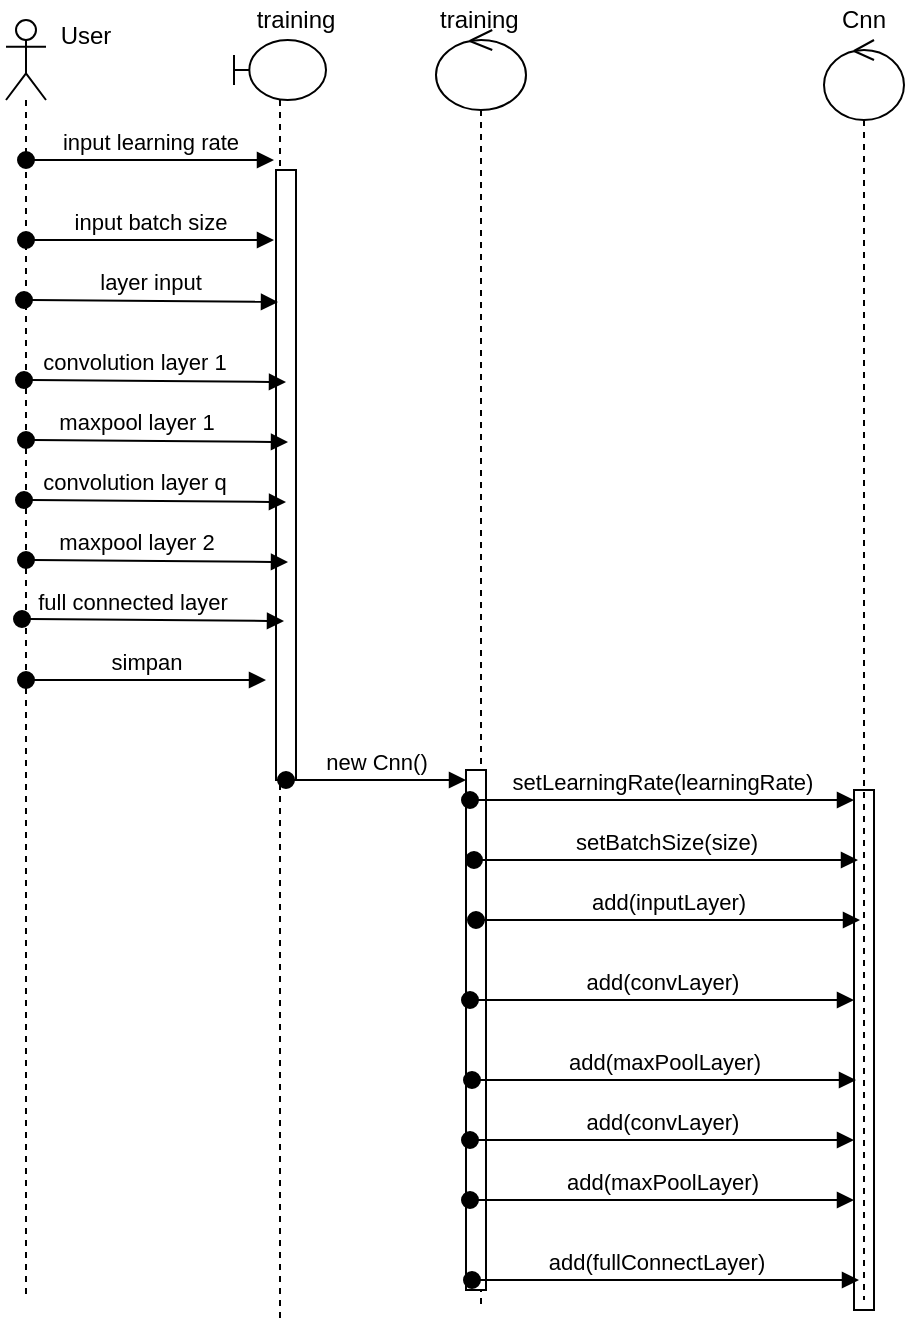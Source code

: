<mxfile version="10.9.5" type="device"><diagram id="uYOrqH5ES2Wdfq3wAZDr" name="model"><mxGraphModel dx="805" dy="571" grid="1" gridSize="10" guides="1" tooltips="1" connect="1" arrows="1" fold="1" page="1" pageScale="1" pageWidth="850" pageHeight="1100" math="0" shadow="0"><root><mxCell id="0"/><mxCell id="1" parent="0"/><mxCell id="k7gkqWD-ckOGLhvkmHAq-1" value="" style="shape=umlLifeline;participant=umlActor;perimeter=lifelinePerimeter;whiteSpace=wrap;html=1;container=1;collapsible=0;recursiveResize=0;verticalAlign=top;spacingTop=36;labelBackgroundColor=#ffffff;outlineConnect=0;" parent="1" vertex="1"><mxGeometry x="170" y="780" width="20" height="640" as="geometry"/></mxCell><mxCell id="k7gkqWD-ckOGLhvkmHAq-2" value="input batch size" style="html=1;verticalAlign=bottom;startArrow=oval;startFill=1;endArrow=block;startSize=8;" parent="k7gkqWD-ckOGLhvkmHAq-1" edge="1"><mxGeometry width="60" relative="1" as="geometry"><mxPoint x="10" y="110" as="sourcePoint"/><mxPoint x="134" y="110" as="targetPoint"/></mxGeometry></mxCell><mxCell id="k7gkqWD-ckOGLhvkmHAq-4" value="" style="shape=umlLifeline;participant=umlBoundary;perimeter=lifelinePerimeter;whiteSpace=wrap;html=1;container=1;collapsible=0;recursiveResize=0;verticalAlign=top;spacingTop=36;labelBackgroundColor=#ffffff;outlineConnect=0;size=30;" parent="1" vertex="1"><mxGeometry x="284" y="790" width="46" height="640" as="geometry"/></mxCell><mxCell id="k7gkqWD-ckOGLhvkmHAq-5" value="" style="html=1;points=[];perimeter=orthogonalPerimeter;" parent="k7gkqWD-ckOGLhvkmHAq-4" vertex="1"><mxGeometry x="21" y="65" width="10" height="305" as="geometry"/></mxCell><mxCell id="k7gkqWD-ckOGLhvkmHAq-6" value="" style="shape=umlLifeline;participant=umlControl;perimeter=lifelinePerimeter;whiteSpace=wrap;html=1;container=1;collapsible=0;recursiveResize=0;verticalAlign=top;spacingTop=36;labelBackgroundColor=#ffffff;outlineConnect=0;" parent="1" vertex="1"><mxGeometry x="385" y="785" width="45" height="640" as="geometry"/></mxCell><mxCell id="k7gkqWD-ckOGLhvkmHAq-7" value="" style="html=1;points=[];perimeter=orthogonalPerimeter;" parent="k7gkqWD-ckOGLhvkmHAq-6" vertex="1"><mxGeometry x="209" y="380" width="10" height="260" as="geometry"/></mxCell><mxCell id="1DfodlF9hBq4780OB-jL-9" value="" style="html=1;points=[];perimeter=orthogonalPerimeter;" parent="k7gkqWD-ckOGLhvkmHAq-6" vertex="1"><mxGeometry x="15" y="370" width="10" height="260" as="geometry"/></mxCell><mxCell id="k7gkqWD-ckOGLhvkmHAq-8" value="input learning rate" style="html=1;verticalAlign=bottom;startArrow=oval;endArrow=block;startSize=8;" parent="1" source="k7gkqWD-ckOGLhvkmHAq-1" edge="1"><mxGeometry relative="1" as="geometry"><mxPoint x="244" y="850" as="sourcePoint"/><mxPoint x="304" y="850" as="targetPoint"/></mxGeometry></mxCell><mxCell id="k7gkqWD-ckOGLhvkmHAq-9" value="layer input" style="html=1;verticalAlign=bottom;startArrow=oval;startFill=1;endArrow=block;startSize=8;entryX=0.2;entryY=0.645;entryDx=0;entryDy=0;entryPerimeter=0;" parent="1" edge="1"><mxGeometry width="60" relative="1" as="geometry"><mxPoint x="179" y="920" as="sourcePoint"/><mxPoint x="306" y="921" as="targetPoint"/></mxGeometry></mxCell><mxCell id="k7gkqWD-ckOGLhvkmHAq-10" value="convolution layer 1" style="html=1;verticalAlign=bottom;startArrow=oval;startFill=1;endArrow=block;startSize=8;entryX=0.6;entryY=1.009;entryDx=0;entryDy=0;entryPerimeter=0;" parent="1" edge="1"><mxGeometry x="-0.15" width="60" relative="1" as="geometry"><mxPoint x="179" y="960" as="sourcePoint"/><mxPoint x="310" y="961" as="targetPoint"/><mxPoint as="offset"/></mxGeometry></mxCell><mxCell id="k7gkqWD-ckOGLhvkmHAq-11" value="full connected layer" style="html=1;verticalAlign=bottom;startArrow=oval;startFill=1;endArrow=block;startSize=8;entryX=0.6;entryY=1.009;entryDx=0;entryDy=0;entryPerimeter=0;" parent="1" edge="1"><mxGeometry x="-0.15" width="60" relative="1" as="geometry"><mxPoint x="178" y="1079.5" as="sourcePoint"/><mxPoint x="309" y="1080.5" as="targetPoint"/><mxPoint as="offset"/></mxGeometry></mxCell><mxCell id="k7gkqWD-ckOGLhvkmHAq-12" value="setLearningRate(learningRate)" style="html=1;verticalAlign=bottom;startArrow=oval;endArrow=block;startSize=8;exitX=0.2;exitY=1;exitDx=0;exitDy=0;exitPerimeter=0;" parent="1" target="k7gkqWD-ckOGLhvkmHAq-7" edge="1"><mxGeometry relative="1" as="geometry"><mxPoint x="402" y="1170" as="sourcePoint"/></mxGeometry></mxCell><mxCell id="k7gkqWD-ckOGLhvkmHAq-13" value="setBatchSize(size)" style="html=1;verticalAlign=bottom;startArrow=oval;endArrow=block;startSize=8;exitX=0.2;exitY=1;exitDx=0;exitDy=0;exitPerimeter=0;" parent="1" edge="1"><mxGeometry relative="1" as="geometry"><mxPoint x="404" y="1200" as="sourcePoint"/><mxPoint x="596" y="1200" as="targetPoint"/></mxGeometry></mxCell><mxCell id="k7gkqWD-ckOGLhvkmHAq-14" value="add(inputLayer)" style="html=1;verticalAlign=bottom;startArrow=oval;endArrow=block;startSize=8;exitX=0.2;exitY=1;exitDx=0;exitDy=0;exitPerimeter=0;" parent="1" edge="1"><mxGeometry relative="1" as="geometry"><mxPoint x="405" y="1230" as="sourcePoint"/><mxPoint x="597" y="1230" as="targetPoint"/></mxGeometry></mxCell><mxCell id="k7gkqWD-ckOGLhvkmHAq-15" value="add(convLayer)" style="html=1;verticalAlign=bottom;startArrow=oval;endArrow=block;startSize=8;exitX=0.2;exitY=1;exitDx=0;exitDy=0;exitPerimeter=0;" parent="1" edge="1"><mxGeometry relative="1" as="geometry"><mxPoint x="402" y="1270" as="sourcePoint"/><mxPoint x="594" y="1270" as="targetPoint"/></mxGeometry></mxCell><mxCell id="k7gkqWD-ckOGLhvkmHAq-16" value="add(fullConnectLayer)" style="html=1;verticalAlign=bottom;startArrow=oval;endArrow=block;startSize=8;" parent="1" edge="1"><mxGeometry x="-0.052" relative="1" as="geometry"><mxPoint x="403" y="1410" as="sourcePoint"/><mxPoint x="596.5" y="1410" as="targetPoint"/><mxPoint as="offset"/></mxGeometry></mxCell><mxCell id="ktFCoou83xUEGd46m4G3-1" value="User" style="text;html=1;strokeColor=none;fillColor=none;align=center;verticalAlign=middle;whiteSpace=wrap;rounded=0;" parent="1" vertex="1"><mxGeometry x="190" y="778" width="40" height="20" as="geometry"/></mxCell><mxCell id="ktFCoou83xUEGd46m4G3-2" value="training" style="text;html=1;strokeColor=none;fillColor=none;align=center;verticalAlign=middle;whiteSpace=wrap;rounded=0;" parent="1" vertex="1"><mxGeometry x="295" y="770" width="40" height="20" as="geometry"/></mxCell><mxCell id="ktFCoou83xUEGd46m4G3-4" value="Cnn" style="text;html=1;strokeColor=none;fillColor=none;align=center;verticalAlign=middle;whiteSpace=wrap;rounded=0;" parent="1" vertex="1"><mxGeometry x="579" y="770" width="40" height="20" as="geometry"/></mxCell><mxCell id="k7gkqWD-ckOGLhvkmHAq-3" value="simpan" style="html=1;verticalAlign=bottom;startArrow=oval;startFill=1;endArrow=block;startSize=8;" parent="1" edge="1"><mxGeometry width="60" relative="1" as="geometry"><mxPoint x="180" y="1110" as="sourcePoint"/><mxPoint x="300" y="1110" as="targetPoint"/></mxGeometry></mxCell><mxCell id="1DfodlF9hBq4780OB-jL-1" value="convolution layer q" style="html=1;verticalAlign=bottom;startArrow=oval;startFill=1;endArrow=block;startSize=8;entryX=0.6;entryY=1.009;entryDx=0;entryDy=0;entryPerimeter=0;" parent="1" edge="1"><mxGeometry x="-0.15" width="60" relative="1" as="geometry"><mxPoint x="179" y="1020" as="sourcePoint"/><mxPoint x="310" y="1021" as="targetPoint"/><mxPoint as="offset"/></mxGeometry></mxCell><mxCell id="1DfodlF9hBq4780OB-jL-2" value="maxpool layer 1" style="html=1;verticalAlign=bottom;startArrow=oval;startFill=1;endArrow=block;startSize=8;entryX=0.6;entryY=1.009;entryDx=0;entryDy=0;entryPerimeter=0;" parent="1" edge="1"><mxGeometry x="-0.15" width="60" relative="1" as="geometry"><mxPoint x="180" y="990" as="sourcePoint"/><mxPoint x="311" y="991" as="targetPoint"/><mxPoint as="offset"/></mxGeometry></mxCell><mxCell id="1DfodlF9hBq4780OB-jL-3" value="maxpool layer 2" style="html=1;verticalAlign=bottom;startArrow=oval;startFill=1;endArrow=block;startSize=8;entryX=0.6;entryY=1.009;entryDx=0;entryDy=0;entryPerimeter=0;" parent="1" edge="1"><mxGeometry x="-0.15" width="60" relative="1" as="geometry"><mxPoint x="180" y="1050" as="sourcePoint"/><mxPoint x="311" y="1051" as="targetPoint"/><mxPoint as="offset"/></mxGeometry></mxCell><mxCell id="1DfodlF9hBq4780OB-jL-4" value="add(convLayer)" style="html=1;verticalAlign=bottom;startArrow=oval;endArrow=block;startSize=8;exitX=0.2;exitY=1;exitDx=0;exitDy=0;exitPerimeter=0;" parent="1" edge="1"><mxGeometry relative="1" as="geometry"><mxPoint x="402" y="1340" as="sourcePoint"/><mxPoint x="594" y="1340" as="targetPoint"/></mxGeometry></mxCell><mxCell id="1DfodlF9hBq4780OB-jL-5" value="add(maxPoolLayer)" style="html=1;verticalAlign=bottom;startArrow=oval;endArrow=block;startSize=8;exitX=0.2;exitY=1;exitDx=0;exitDy=0;exitPerimeter=0;" parent="1" edge="1"><mxGeometry relative="1" as="geometry"><mxPoint x="402" y="1370" as="sourcePoint"/><mxPoint x="594" y="1370" as="targetPoint"/></mxGeometry></mxCell><mxCell id="1DfodlF9hBq4780OB-jL-6" value="add(maxPoolLayer)" style="html=1;verticalAlign=bottom;startArrow=oval;endArrow=block;startSize=8;exitX=0.2;exitY=1;exitDx=0;exitDy=0;exitPerimeter=0;" parent="1" edge="1"><mxGeometry relative="1" as="geometry"><mxPoint x="403" y="1310" as="sourcePoint"/><mxPoint x="595" y="1310" as="targetPoint"/></mxGeometry></mxCell><mxCell id="1DfodlF9hBq4780OB-jL-7" value="" style="shape=umlLifeline;participant=umlControl;perimeter=lifelinePerimeter;whiteSpace=wrap;html=1;container=1;collapsible=0;recursiveResize=0;verticalAlign=top;spacingTop=36;labelBackgroundColor=#ffffff;outlineConnect=0;" parent="1" vertex="1"><mxGeometry x="579" y="790" width="40" height="630" as="geometry"/></mxCell><mxCell id="1DfodlF9hBq4780OB-jL-8" value="training" style="text;html=1;resizable=0;points=[];autosize=1;align=left;verticalAlign=top;spacingTop=-4;" parent="1" vertex="1"><mxGeometry x="385" y="770" width="50" height="20" as="geometry"/></mxCell><mxCell id="1DfodlF9hBq4780OB-jL-10" value="new Cnn()" style="html=1;verticalAlign=bottom;startArrow=oval;endArrow=block;startSize=8;exitX=0.5;exitY=1;exitDx=0;exitDy=0;exitPerimeter=0;" parent="1" source="k7gkqWD-ckOGLhvkmHAq-5" target="1DfodlF9hBq4780OB-jL-9" edge="1"><mxGeometry relative="1" as="geometry"><mxPoint x="340" y="1150" as="sourcePoint"/></mxGeometry></mxCell></root></mxGraphModel></diagram><diagram id="BxwKvL9htiIiRWNuhCDu" name="training"><mxGraphModel dx="805" dy="571" grid="1" gridSize="10" guides="1" tooltips="1" connect="1" arrows="1" fold="1" page="1" pageScale="1" pageWidth="850" pageHeight="1100" math="0" shadow="0"><root><mxCell id="MF-lgC7mmRXtNRltQ0rR-0"/><mxCell id="MF-lgC7mmRXtNRltQ0rR-1" parent="MF-lgC7mmRXtNRltQ0rR-0"/><mxCell id="MF-lgC7mmRXtNRltQ0rR-2" value="" style="shape=umlLifeline;participant=umlActor;perimeter=lifelinePerimeter;whiteSpace=wrap;html=1;container=1;collapsible=0;recursiveResize=0;verticalAlign=top;spacingTop=36;labelBackgroundColor=#ffffff;outlineConnect=0;" parent="MF-lgC7mmRXtNRltQ0rR-1" vertex="1"><mxGeometry x="170" y="730" width="20" height="710" as="geometry"/></mxCell><mxCell id="MF-lgC7mmRXtNRltQ0rR-7" value="klik tombol training" style="html=1;verticalAlign=bottom;startArrow=oval;endArrow=block;startSize=8;" parent="MF-lgC7mmRXtNRltQ0rR-1" source="MF-lgC7mmRXtNRltQ0rR-2" edge="1"><mxGeometry relative="1" as="geometry"><mxPoint x="190" y="860" as="sourcePoint"/><Array as="points"><mxPoint x="220" y="790"/></Array><mxPoint x="300" y="790" as="targetPoint"/></mxGeometry></mxCell><mxCell id="I9zOpLZmboqWt8ZXi1zi-0" value="" style="shape=umlLifeline;participant=umlBoundary;perimeter=lifelinePerimeter;whiteSpace=wrap;html=1;container=1;collapsible=0;recursiveResize=0;verticalAlign=top;spacingTop=36;labelBackgroundColor=#ffffff;outlineConnect=0;" parent="MF-lgC7mmRXtNRltQ0rR-1" vertex="1"><mxGeometry x="280" y="720" width="50" height="720" as="geometry"/></mxCell><mxCell id="HJnwczDtxkcOsRev9uAm-28" value="" style="html=1;points=[];perimeter=orthogonalPerimeter;" parent="I9zOpLZmboqWt8ZXi1zi-0" vertex="1"><mxGeometry x="20" y="70" width="10" height="560" as="geometry"/></mxCell><mxCell id="HJnwczDtxkcOsRev9uAm-43" value="train()" style="html=1;verticalAlign=bottom;startArrow=oval;startFill=1;endArrow=block;startSize=8;" parent="I9zOpLZmboqWt8ZXi1zi-0" target="I9zOpLZmboqWt8ZXi1zi-1" edge="1"><mxGeometry width="60" relative="1" as="geometry"><mxPoint x="30" y="70" as="sourcePoint"/><mxPoint x="90" y="70" as="targetPoint"/></mxGeometry></mxCell><mxCell id="I9zOpLZmboqWt8ZXi1zi-1" value="" style="shape=umlLifeline;participant=umlControl;perimeter=lifelinePerimeter;whiteSpace=wrap;html=1;container=1;collapsible=0;recursiveResize=0;verticalAlign=top;spacingTop=36;labelBackgroundColor=#ffffff;outlineConnect=0;" parent="MF-lgC7mmRXtNRltQ0rR-1" vertex="1"><mxGeometry x="600" y="720" width="40" height="720" as="geometry"/></mxCell><mxCell id="HJnwczDtxkcOsRev9uAm-44" value="" style="html=1;points=[];perimeter=orthogonalPerimeter;" parent="I9zOpLZmboqWt8ZXi1zi-1" vertex="1"><mxGeometry x="18" y="70" width="10" height="160" as="geometry"/></mxCell><mxCell id="I9zOpLZmboqWt8ZXi1zi-37" value="&lt;div style=&quot;text-align: left&quot;&gt;&lt;span style=&quot;font-size: 11px ; background-color: rgb(255 , 255 , 255)&quot;&gt;alt&lt;/span&gt;&lt;/div&gt;" style="shape=umlFrame;whiteSpace=wrap;html=1;" parent="MF-lgC7mmRXtNRltQ0rR-1" vertex="1"><mxGeometry x="225.5" y="800" width="550" height="625" as="geometry"/></mxCell><mxCell id="8poLnbiNeVv4_0af2V0q-0" value="proses CNN" style="text;html=1;resizable=0;points=[];autosize=1;align=left;verticalAlign=top;spacingTop=-4;" parent="MF-lgC7mmRXtNRltQ0rR-1" vertex="1"><mxGeometry x="710" y="700" width="80" height="20" as="geometry"/></mxCell><mxCell id="8poLnbiNeVv4_0af2V0q-1" value="tampilan training" style="text;html=1;resizable=0;points=[];autosize=1;align=left;verticalAlign=top;spacingTop=-4;" parent="MF-lgC7mmRXtNRltQ0rR-1" vertex="1"><mxGeometry x="280" y="700" width="100" height="20" as="geometry"/></mxCell><mxCell id="8poLnbiNeVv4_0af2V0q-2" value="proses training" style="text;html=1;resizable=0;points=[];autosize=1;align=left;verticalAlign=top;spacingTop=-4;" parent="MF-lgC7mmRXtNRltQ0rR-1" vertex="1"><mxGeometry x="575" y="700" width="90" height="20" as="geometry"/></mxCell><mxCell id="FVP0dVMYV6cEx-zYXI6w-0" value="&lt;span style=&quot;font-size: 11px ; background-color: rgb(255 , 255 , 255)&quot;&gt;[for i&amp;lt;batch size i++]&lt;/span&gt;" style="text;html=1;resizable=0;points=[];autosize=1;align=left;verticalAlign=top;spacingTop=-4;" parent="MF-lgC7mmRXtNRltQ0rR-1" vertex="1"><mxGeometry x="482.5" y="850" width="110" height="20" as="geometry"/></mxCell><mxCell id="HJnwczDtxkcOsRev9uAm-0" value="" style="shape=umlLifeline;participant=umlControl;perimeter=lifelinePerimeter;whiteSpace=wrap;html=1;container=1;collapsible=0;recursiveResize=0;verticalAlign=top;spacingTop=36;labelBackgroundColor=#ffffff;outlineConnect=0;" parent="MF-lgC7mmRXtNRltQ0rR-1" vertex="1"><mxGeometry x="715" y="720" width="40" height="720" as="geometry"/></mxCell><mxCell id="HJnwczDtxkcOsRev9uAm-2" value="" style="html=1;points=[];perimeter=orthogonalPerimeter;" parent="HJnwczDtxkcOsRev9uAm-0" vertex="1"><mxGeometry x="15" y="330" width="10" height="30" as="geometry"/></mxCell><mxCell id="SD3TAMLnNVF61xTz9SnQ-8" value="" style="html=1;points=[];perimeter=orthogonalPerimeter;" vertex="1" parent="HJnwczDtxkcOsRev9uAm-0"><mxGeometry x="15" y="360" width="10" height="50" as="geometry"/></mxCell><mxCell id="HJnwczDtxkcOsRev9uAm-3" value="train(train_image,train_label)" style="html=1;verticalAlign=bottom;startArrow=oval;endArrow=block;startSize=8;" parent="MF-lgC7mmRXtNRltQ0rR-1" source="HJnwczDtxkcOsRev9uAm-7" target="HJnwczDtxkcOsRev9uAm-0" edge="1"><mxGeometry relative="1" as="geometry"><mxPoint x="570" y="1120" as="sourcePoint"/><mxPoint x="590" y="1080" as="targetPoint"/><Array as="points"><mxPoint x="590" y="1050"/></Array></mxGeometry></mxCell><mxCell id="HJnwczDtxkcOsRev9uAm-6" value="trainData" style="text;html=1;resizable=0;points=[];autosize=1;align=left;verticalAlign=top;spacingTop=-4;" parent="MF-lgC7mmRXtNRltQ0rR-1" vertex="1"><mxGeometry x="430" y="695" width="60" height="20" as="geometry"/></mxCell><mxCell id="HJnwczDtxkcOsRev9uAm-7" value="" style="shape=umlLifeline;participant=umlEntity;perimeter=lifelinePerimeter;whiteSpace=wrap;html=1;container=1;collapsible=0;recursiveResize=0;verticalAlign=top;spacingTop=36;labelBackgroundColor=#ffffff;outlineConnect=0;" parent="MF-lgC7mmRXtNRltQ0rR-1" vertex="1"><mxGeometry x="435" y="715" width="40" height="720" as="geometry"/></mxCell><mxCell id="HJnwczDtxkcOsRev9uAm-22" value="" style="html=1;points=[];perimeter=orthogonalPerimeter;" parent="HJnwczDtxkcOsRev9uAm-7" vertex="1"><mxGeometry x="15" y="180" width="10" height="160" as="geometry"/></mxCell><mxCell id="HJnwczDtxkcOsRev9uAm-13" value="loop" style="shape=umlFrame;whiteSpace=wrap;html=1;" parent="MF-lgC7mmRXtNRltQ0rR-1" vertex="1"><mxGeometry x="328" y="850" width="345" height="160" as="geometry"/></mxCell><mxCell id="HJnwczDtxkcOsRev9uAm-16" value="alt" style="shape=umlFrame;whiteSpace=wrap;html=1;" parent="MF-lgC7mmRXtNRltQ0rR-1" vertex="1"><mxGeometry x="489.5" y="1142.5" width="275" height="150" as="geometry"/></mxCell><mxCell id="HJnwczDtxkcOsRev9uAm-17" value="[if iterasi&amp;lt;trainData.length]" style="text;html=1;resizable=0;points=[];autosize=1;align=left;verticalAlign=top;spacingTop=-4;" parent="MF-lgC7mmRXtNRltQ0rR-1" vertex="1"><mxGeometry x="628" y="810" width="160" height="20" as="geometry"/></mxCell><mxCell id="HJnwczDtxkcOsRev9uAm-20" value="[if validate&amp;gt;95%]" style="text;html=1;resizable=0;points=[];autosize=1;align=left;verticalAlign=top;spacingTop=-4;" parent="MF-lgC7mmRXtNRltQ0rR-1" vertex="1"><mxGeometry x="637" y="1142.5" width="100" height="20" as="geometry"/></mxCell><mxCell id="HJnwczDtxkcOsRev9uAm-23" value="train_image=trainData[i].image" style="html=1;verticalAlign=bottom;startArrow=oval;endArrow=block;startSize=8;" parent="MF-lgC7mmRXtNRltQ0rR-1" source="I9zOpLZmboqWt8ZXi1zi-1" target="HJnwczDtxkcOsRev9uAm-22" edge="1"><mxGeometry x="-0.035" relative="1" as="geometry"><mxPoint x="590" y="900" as="sourcePoint"/><Array as="points"><mxPoint x="530" y="900"/></Array><mxPoint as="offset"/></mxGeometry></mxCell><mxCell id="HJnwczDtxkcOsRev9uAm-24" value="train_label=trainData[i].label" style="html=1;verticalAlign=bottom;startArrow=oval;endArrow=block;startSize=8;" parent="MF-lgC7mmRXtNRltQ0rR-1" source="I9zOpLZmboqWt8ZXi1zi-1" edge="1"><mxGeometry x="-0.026" relative="1" as="geometry"><mxPoint x="310" y="950" as="sourcePoint"/><mxPoint x="460" y="950" as="targetPoint"/><Array as="points"><mxPoint x="530" y="950"/></Array><mxPoint as="offset"/></mxGeometry></mxCell><mxCell id="HJnwczDtxkcOsRev9uAm-45" value="" style="html=1;points=[];perimeter=orthogonalPerimeter;" parent="MF-lgC7mmRXtNRltQ0rR-1" vertex="1"><mxGeometry x="617" y="1130" width="10" height="90" as="geometry"/></mxCell><mxCell id="HJnwczDtxkcOsRev9uAm-48" value="return akurasi" style="html=1;verticalAlign=bottom;endArrow=open;dashed=1;endSize=8;" parent="MF-lgC7mmRXtNRltQ0rR-1" edge="1"><mxGeometry relative="1" as="geometry"><mxPoint x="620" y="1180" as="sourcePoint"/><mxPoint x="310" y="1179" as="targetPoint"/></mxGeometry></mxCell><mxCell id="HJnwczDtxkcOsRev9uAm-49" value="" style="line;strokeWidth=1;fillColor=none;align=left;verticalAlign=middle;spacingTop=-1;spacingLeft=3;spacingRight=3;rotatable=0;labelPosition=right;points=[];portConstraint=eastwest;" parent="MF-lgC7mmRXtNRltQ0rR-1" vertex="1"><mxGeometry x="490" y="1200" width="270" height="8" as="geometry"/></mxCell><mxCell id="HJnwczDtxkcOsRev9uAm-50" value="" style="html=1;points=[];perimeter=orthogonalPerimeter;" parent="MF-lgC7mmRXtNRltQ0rR-1" vertex="1"><mxGeometry x="617" y="1240" width="10" height="40" as="geometry"/></mxCell><mxCell id="HJnwczDtxkcOsRev9uAm-51" value="train()" style="edgeStyle=orthogonalEdgeStyle;html=1;align=left;spacingLeft=2;endArrow=block;rounded=0;entryX=1;entryY=0;" parent="MF-lgC7mmRXtNRltQ0rR-1" target="HJnwczDtxkcOsRev9uAm-50" edge="1"><mxGeometry relative="1" as="geometry"><mxPoint x="622" y="1220" as="sourcePoint"/><Array as="points"><mxPoint x="647" y="1220"/></Array></mxGeometry></mxCell><mxCell id="HJnwczDtxkcOsRev9uAm-52" value="[else]" style="text;html=1;resizable=0;points=[];autosize=1;align=left;verticalAlign=top;spacingTop=-4;" parent="MF-lgC7mmRXtNRltQ0rR-1" vertex="1"><mxGeometry x="675" y="1314" width="40" height="20" as="geometry"/></mxCell><mxCell id="HJnwczDtxkcOsRev9uAm-53" value="[else]" style="text;html=1;resizable=0;points=[];autosize=1;align=left;verticalAlign=top;spacingTop=-4;" parent="MF-lgC7mmRXtNRltQ0rR-1" vertex="1"><mxGeometry x="687" y="1200" width="40" height="20" as="geometry"/></mxCell><mxCell id="HJnwczDtxkcOsRev9uAm-54" value="" style="line;strokeWidth=1;fillColor=none;align=left;verticalAlign=middle;spacingTop=-1;spacingLeft=3;spacingRight=3;rotatable=0;labelPosition=right;points=[];portConstraint=eastwest;" parent="MF-lgC7mmRXtNRltQ0rR-1" vertex="1"><mxGeometry x="230" y="1310" width="550" height="8" as="geometry"/></mxCell><mxCell id="HJnwczDtxkcOsRev9uAm-56" value="return akurasi" style="html=1;verticalAlign=bottom;endArrow=open;dashed=1;endSize=8;" parent="MF-lgC7mmRXtNRltQ0rR-1" target="I9zOpLZmboqWt8ZXi1zi-0" edge="1"><mxGeometry relative="1" as="geometry"><mxPoint x="620" y="1350" as="sourcePoint"/><mxPoint x="540" y="1350" as="targetPoint"/></mxGeometry></mxCell><mxCell id="SD3TAMLnNVF61xTz9SnQ-10" value="validate" style="html=1;verticalAlign=bottom;endArrow=open;dashed=1;endSize=8;exitX=0;exitY=0.95;" edge="1" source="SD3TAMLnNVF61xTz9SnQ-8" parent="MF-lgC7mmRXtNRltQ0rR-1" target="HJnwczDtxkcOsRev9uAm-45"><mxGeometry relative="1" as="geometry"><mxPoint x="660" y="1156" as="targetPoint"/></mxGeometry></mxCell><mxCell id="SD3TAMLnNVF61xTz9SnQ-9" value="validate()" style="html=1;verticalAlign=bottom;endArrow=block;entryX=0;entryY=0;" edge="1" target="SD3TAMLnNVF61xTz9SnQ-8" parent="MF-lgC7mmRXtNRltQ0rR-1" source="I9zOpLZmboqWt8ZXi1zi-1"><mxGeometry relative="1" as="geometry"><mxPoint x="660" y="1080" as="sourcePoint"/></mxGeometry></mxCell></root></mxGraphModel></diagram><diagram id="b7RVZb96AzUIX8ka-xWG" name="datset"><mxGraphModel dx="805" dy="571" grid="1" gridSize="10" guides="1" tooltips="1" connect="1" arrows="1" fold="1" page="1" pageScale="1" pageWidth="850" pageHeight="1100" math="0" shadow="0"><root><mxCell id="iKL1Zy3PnvfQxA7M6eig-0"/><mxCell id="iKL1Zy3PnvfQxA7M6eig-1" parent="iKL1Zy3PnvfQxA7M6eig-0"/><mxCell id="lYxoDbtvm2_eCLXSj3DR-0" value="" style="shape=umlLifeline;participant=umlActor;perimeter=lifelinePerimeter;whiteSpace=wrap;html=1;container=1;collapsible=0;recursiveResize=0;verticalAlign=top;spacingTop=36;labelBackgroundColor=#ffffff;outlineConnect=0;" parent="iKL1Zy3PnvfQxA7M6eig-1" vertex="1"><mxGeometry x="60" y="100" width="20" height="520" as="geometry"/></mxCell><mxCell id="lYxoDbtvm2_eCLXSj3DR-5" value="" style="html=1;points=[];perimeter=orthogonalPerimeter;" parent="lYxoDbtvm2_eCLXSj3DR-0" vertex="1"><mxGeometry x="5" y="60" width="10" height="90" as="geometry"/></mxCell><mxCell id="lYxoDbtvm2_eCLXSj3DR-1" value="" style="shape=umlLifeline;participant=umlBoundary;perimeter=lifelinePerimeter;whiteSpace=wrap;html=1;container=1;collapsible=0;recursiveResize=0;verticalAlign=top;spacingTop=36;labelBackgroundColor=#ffffff;outlineConnect=0;" parent="iKL1Zy3PnvfQxA7M6eig-1" vertex="1"><mxGeometry x="180" y="100" width="50" height="530" as="geometry"/></mxCell><mxCell id="lYxoDbtvm2_eCLXSj3DR-9" value="" style="html=1;points=[];perimeter=orthogonalPerimeter;" parent="lYxoDbtvm2_eCLXSj3DR-1" vertex="1"><mxGeometry x="20" y="100" width="10" height="140" as="geometry"/></mxCell><mxCell id="lYxoDbtvm2_eCLXSj3DR-2" value="" style="shape=umlLifeline;participant=umlControl;perimeter=lifelinePerimeter;whiteSpace=wrap;html=1;container=1;collapsible=0;recursiveResize=0;verticalAlign=top;spacingTop=36;labelBackgroundColor=#ffffff;outlineConnect=0;" parent="iKL1Zy3PnvfQxA7M6eig-1" vertex="1"><mxGeometry x="335" y="100" width="40" height="530" as="geometry"/></mxCell><mxCell id="lYxoDbtvm2_eCLXSj3DR-16" value="" style="html=1;points=[];perimeter=orthogonalPerimeter;" parent="lYxoDbtvm2_eCLXSj3DR-2" vertex="1"><mxGeometry x="15" y="225" width="10" height="40" as="geometry"/></mxCell><mxCell id="lYxoDbtvm2_eCLXSj3DR-18" value="" style="html=1;points=[];perimeter=orthogonalPerimeter;" parent="lYxoDbtvm2_eCLXSj3DR-2" vertex="1"><mxGeometry x="15" y="285" width="10" height="40" as="geometry"/></mxCell><mxCell id="lYxoDbtvm2_eCLXSj3DR-19" value="drawImage(img)" style="edgeStyle=orthogonalEdgeStyle;html=1;align=left;spacingLeft=2;endArrow=block;rounded=0;entryX=1;entryY=0;" parent="lYxoDbtvm2_eCLXSj3DR-2" target="lYxoDbtvm2_eCLXSj3DR-18" edge="1"><mxGeometry relative="1" as="geometry"><mxPoint x="15" y="265" as="sourcePoint"/><Array as="points"><mxPoint x="40" y="265"/></Array></mxGeometry></mxCell><mxCell id="lYxoDbtvm2_eCLXSj3DR-21" value="" style="html=1;points=[];perimeter=orthogonalPerimeter;" parent="lYxoDbtvm2_eCLXSj3DR-2" vertex="1"><mxGeometry x="15" y="345" width="10" height="140" as="geometry"/></mxCell><mxCell id="lYxoDbtvm2_eCLXSj3DR-22" value="pixelData=getImageData()" style="edgeStyle=orthogonalEdgeStyle;html=1;align=left;spacingLeft=2;endArrow=block;rounded=0;entryX=1;entryY=0;" parent="lYxoDbtvm2_eCLXSj3DR-2" target="lYxoDbtvm2_eCLXSj3DR-21" edge="1"><mxGeometry relative="1" as="geometry"><mxPoint x="15" y="325" as="sourcePoint"/><Array as="points"><mxPoint x="40" y="325"/></Array></mxGeometry></mxCell><mxCell id="lYxoDbtvm2_eCLXSj3DR-10" value="upload gambar" style="html=1;verticalAlign=bottom;startArrow=oval;endArrow=block;startSize=8;exitX=0.8;exitY=1;exitDx=0;exitDy=0;exitPerimeter=0;" parent="iKL1Zy3PnvfQxA7M6eig-1" source="lYxoDbtvm2_eCLXSj3DR-5" target="lYxoDbtvm2_eCLXSj3DR-9" edge="1"><mxGeometry relative="1" as="geometry"><mxPoint x="80" y="200" as="sourcePoint"/><Array as="points"><mxPoint x="110" y="250"/></Array></mxGeometry></mxCell><mxCell id="lYxoDbtvm2_eCLXSj3DR-4" value="form dataset" style="html=1;verticalAlign=bottom;startArrow=oval;startFill=1;endArrow=block;startSize=8;" parent="iKL1Zy3PnvfQxA7M6eig-1" source="lYxoDbtvm2_eCLXSj3DR-1" target="lYxoDbtvm2_eCLXSj3DR-0" edge="1"><mxGeometry width="60" relative="1" as="geometry"><mxPoint x="200" y="160" as="sourcePoint"/><mxPoint x="270" y="160" as="targetPoint"/><Array as="points"><mxPoint x="140" y="160"/></Array></mxGeometry></mxCell><mxCell id="lYxoDbtvm2_eCLXSj3DR-11" value="input label" style="html=1;verticalAlign=bottom;startArrow=oval;startFill=1;endArrow=block;startSize=8;entryX=0;entryY=0.013;entryDx=0;entryDy=0;entryPerimeter=0;" parent="iKL1Zy3PnvfQxA7M6eig-1" target="lYxoDbtvm2_eCLXSj3DR-9" edge="1"><mxGeometry width="60" relative="1" as="geometry"><mxPoint x="70" y="200" as="sourcePoint"/><mxPoint x="140" y="200" as="targetPoint"/></mxGeometry></mxCell><mxCell id="lYxoDbtvm2_eCLXSj3DR-12" value="canvas" style="text;html=1;resizable=0;points=[];autosize=1;align=left;verticalAlign=top;spacingTop=-4;" parent="iKL1Zy3PnvfQxA7M6eig-1" vertex="1"><mxGeometry x="350" y="80" width="50" height="20" as="geometry"/></mxCell><mxCell id="lYxoDbtvm2_eCLXSj3DR-13" value="training" style="text;html=1;resizable=0;points=[];autosize=1;align=left;verticalAlign=top;spacingTop=-4;" parent="iKL1Zy3PnvfQxA7M6eig-1" vertex="1"><mxGeometry x="180" y="80" width="50" height="20" as="geometry"/></mxCell><mxCell id="lYxoDbtvm2_eCLXSj3DR-15" value="canvas" style="text;html=1;resizable=0;points=[];autosize=1;align=left;verticalAlign=top;spacingTop=-4;" parent="iKL1Zy3PnvfQxA7M6eig-1" vertex="1"><mxGeometry x="530" y="80" width="50" height="20" as="geometry"/></mxCell><mxCell id="lYxoDbtvm2_eCLXSj3DR-17" value="createElement('canvas')" style="html=1;verticalAlign=bottom;startArrow=oval;endArrow=block;startSize=8;exitX=0.8;exitY=1.038;exitDx=0;exitDy=0;exitPerimeter=0;" parent="iKL1Zy3PnvfQxA7M6eig-1" target="lYxoDbtvm2_eCLXSj3DR-16" edge="1"><mxGeometry relative="1" as="geometry"><mxPoint x="203" y="328" as="sourcePoint"/></mxGeometry></mxCell><mxCell id="lYxoDbtvm2_eCLXSj3DR-20" value="" style="shape=umlLifeline;participant=umlEntity;perimeter=lifelinePerimeter;whiteSpace=wrap;html=1;container=1;collapsible=0;recursiveResize=0;verticalAlign=top;spacingTop=36;labelBackgroundColor=#ffffff;outlineConnect=0;" parent="iKL1Zy3PnvfQxA7M6eig-1" vertex="1"><mxGeometry x="535" y="100" width="45" height="530" as="geometry"/></mxCell><mxCell id="lYxoDbtvm2_eCLXSj3DR-23" value="" style="html=1;points=[];perimeter=orthogonalPerimeter;" parent="lYxoDbtvm2_eCLXSj3DR-20" vertex="1"><mxGeometry x="15" y="405" width="10" height="80" as="geometry"/></mxCell><mxCell id="lYxoDbtvm2_eCLXSj3DR-24" value="trainData.push(&lt;br&gt;{label:n,images:pixelData})" style="html=1;verticalAlign=bottom;startArrow=oval;endArrow=block;startSize=8;exitX=1;exitY=0.921;exitDx=0;exitDy=0;exitPerimeter=0;" parent="iKL1Zy3PnvfQxA7M6eig-1" source="lYxoDbtvm2_eCLXSj3DR-21" target="lYxoDbtvm2_eCLXSj3DR-23" edge="1"><mxGeometry relative="1" as="geometry"><mxPoint x="360" y="555" as="sourcePoint"/><Array as="points"><mxPoint x="430" y="574"/></Array></mxGeometry></mxCell><mxCell id="lYxoDbtvm2_eCLXSj3DR-25" value="validasiData.push(&lt;br&gt;{label:n,images:pixelData})" style="html=1;verticalAlign=bottom;startArrow=oval;startFill=1;endArrow=block;startSize=8;entryX=-0.4;entryY=0.113;entryDx=0;entryDy=0;entryPerimeter=0;" parent="iKL1Zy3PnvfQxA7M6eig-1" target="lYxoDbtvm2_eCLXSj3DR-23" edge="1"><mxGeometry x="0.135" width="60" relative="1" as="geometry"><mxPoint x="360" y="514" as="sourcePoint"/><mxPoint x="540" y="515" as="targetPoint"/><Array as="points"><mxPoint x="440" y="515"/></Array><mxPoint as="offset"/></mxGeometry></mxCell><mxCell id="lYxoDbtvm2_eCLXSj3DR-28" value="[if i&amp;gt;=filesImage.length*(4/5)]" style="text;html=1;resizable=0;points=[];autosize=1;align=left;verticalAlign=top;spacingTop=-4;" parent="iKL1Zy3PnvfQxA7M6eig-1" vertex="1"><mxGeometry x="405" y="455" width="170" height="20" as="geometry"/></mxCell><mxCell id="lYxoDbtvm2_eCLXSj3DR-27" value="alt" style="shape=umlFrame;whiteSpace=wrap;html=1;" parent="iKL1Zy3PnvfQxA7M6eig-1" vertex="1"><mxGeometry x="280" y="455" width="300" height="140" as="geometry"/></mxCell><mxCell id="lYxoDbtvm2_eCLXSj3DR-30" value="" style="line;strokeWidth=1;fillColor=none;align=left;verticalAlign=middle;spacingTop=-1;spacingLeft=3;spacingRight=3;rotatable=0;labelPosition=right;points=[];portConstraint=eastwest;" parent="iKL1Zy3PnvfQxA7M6eig-1" vertex="1"><mxGeometry x="280" y="517" width="300" height="8" as="geometry"/></mxCell><mxCell id="lYxoDbtvm2_eCLXSj3DR-32" value="[else]" style="text;html=1;resizable=0;points=[];autosize=1;align=left;verticalAlign=top;spacingTop=-4;" parent="iKL1Zy3PnvfQxA7M6eig-1" vertex="1"><mxGeometry x="402" y="521" width="40" height="20" as="geometry"/></mxCell><mxCell id="lYxoDbtvm2_eCLXSj3DR-34" value="loop" style="shape=umlFrame;whiteSpace=wrap;html=1;" parent="iKL1Zy3PnvfQxA7M6eig-1" vertex="1"><mxGeometry x="130" y="265" width="480" height="375" as="geometry"/></mxCell><mxCell id="lYxoDbtvm2_eCLXSj3DR-35" value="[for i&amp;lt;filesImages.length i++]" style="text;html=1;resizable=0;points=[];autosize=1;align=left;verticalAlign=top;spacingTop=-4;" parent="iKL1Zy3PnvfQxA7M6eig-1" vertex="1"><mxGeometry x="365" y="280" width="170" height="20" as="geometry"/></mxCell></root></mxGraphModel></diagram><diagram id="e9BWi9vL0UUcGiiNka2P" name="upload bobot"><mxGraphModel dx="805" dy="571" grid="1" gridSize="10" guides="1" tooltips="1" connect="1" arrows="1" fold="1" page="1" pageScale="1" pageWidth="850" pageHeight="1100" math="0" shadow="0"><root><mxCell id="AW3oQFIDdlfxrCYL7Z5--0"/><mxCell id="AW3oQFIDdlfxrCYL7Z5--1" parent="AW3oQFIDdlfxrCYL7Z5--0"/></root></mxGraphModel></diagram><diagram id="-oZ3dhH0dgwhxxFJEjQW" name="prediksi"><mxGraphModel dx="805" dy="571" grid="1" gridSize="10" guides="1" tooltips="1" connect="1" arrows="1" fold="1" page="1" pageScale="1" pageWidth="850" pageHeight="1100" math="0" shadow="0"><root><mxCell id="OpRqSjIjUsBLY2HZOBh3-0"/><mxCell id="OpRqSjIjUsBLY2HZOBh3-1" parent="OpRqSjIjUsBLY2HZOBh3-0"/><mxCell id="9Uba4skq89EKT5AEZLB5-0" value="" style="shape=umlLifeline;participant=umlActor;perimeter=lifelinePerimeter;whiteSpace=wrap;html=1;container=1;collapsible=0;recursiveResize=0;verticalAlign=top;spacingTop=36;labelBackgroundColor=#ffffff;outlineConnect=0;" parent="OpRqSjIjUsBLY2HZOBh3-1" vertex="1"><mxGeometry x="40" y="120" width="20" height="330" as="geometry"/></mxCell><mxCell id="9Uba4skq89EKT5AEZLB5-1" value="user" style="text;html=1;resizable=0;points=[];autosize=1;align=left;verticalAlign=top;spacingTop=-4;" parent="OpRqSjIjUsBLY2HZOBh3-1" vertex="1"><mxGeometry x="46" y="97" width="40" height="20" as="geometry"/></mxCell><mxCell id="9Uba4skq89EKT5AEZLB5-2" value="" style="shape=umlLifeline;participant=umlBoundary;perimeter=lifelinePerimeter;whiteSpace=wrap;html=1;container=1;collapsible=0;recursiveResize=0;verticalAlign=top;spacingTop=36;labelBackgroundColor=#ffffff;outlineConnect=0;" parent="OpRqSjIjUsBLY2HZOBh3-1" vertex="1"><mxGeometry x="140" y="120" width="50" height="330" as="geometry"/></mxCell><mxCell id="9Uba4skq89EKT5AEZLB5-4" value="" style="html=1;points=[];perimeter=orthogonalPerimeter;" parent="9Uba4skq89EKT5AEZLB5-2" vertex="1"><mxGeometry x="20" y="70" width="10" height="40" as="geometry"/></mxCell><mxCell id="9Uba4skq89EKT5AEZLB5-3" value="" style="shape=umlLifeline;participant=umlControl;perimeter=lifelinePerimeter;whiteSpace=wrap;html=1;container=1;collapsible=0;recursiveResize=0;verticalAlign=top;spacingTop=36;labelBackgroundColor=#ffffff;outlineConnect=0;" parent="OpRqSjIjUsBLY2HZOBh3-1" vertex="1"><mxGeometry x="260" y="120" width="40" height="330" as="geometry"/></mxCell><mxCell id="9Uba4skq89EKT5AEZLB5-6" value="" style="html=1;points=[];perimeter=orthogonalPerimeter;" parent="9Uba4skq89EKT5AEZLB5-3" vertex="1"><mxGeometry x="15" y="110" width="10" height="30" as="geometry"/></mxCell><mxCell id="UTvI-4XmjnAwrSjKpowd-5" value="" style="html=1;points=[];perimeter=orthogonalPerimeter;" parent="9Uba4skq89EKT5AEZLB5-3" vertex="1"><mxGeometry x="15" y="160" width="10" height="40" as="geometry"/></mxCell><mxCell id="UTvI-4XmjnAwrSjKpowd-6" value="&lt;span style=&quot;text-align: center&quot;&gt;getImageData(img)&lt;/span&gt;" style="edgeStyle=orthogonalEdgeStyle;html=1;align=left;spacingLeft=2;endArrow=block;rounded=0;entryX=1;entryY=0;" parent="9Uba4skq89EKT5AEZLB5-3" target="UTvI-4XmjnAwrSjKpowd-5" edge="1"><mxGeometry x="-0.857" y="10" relative="1" as="geometry"><mxPoint x="25" y="140" as="sourcePoint"/><Array as="points"><mxPoint x="50" y="140"/><mxPoint x="50" y="160"/></Array><mxPoint as="offset"/></mxGeometry></mxCell><mxCell id="9Uba4skq89EKT5AEZLB5-5" value="klik predict" style="html=1;verticalAlign=bottom;startArrow=oval;endArrow=block;startSize=8;" parent="OpRqSjIjUsBLY2HZOBh3-1" source="9Uba4skq89EKT5AEZLB5-0" target="9Uba4skq89EKT5AEZLB5-4" edge="1"><mxGeometry relative="1" as="geometry"><mxPoint x="60" y="190" as="sourcePoint"/><Array as="points"><mxPoint x="100" y="190"/></Array></mxGeometry></mxCell><mxCell id="9Uba4skq89EKT5AEZLB5-7" value="draw(img)" style="html=1;verticalAlign=bottom;startArrow=oval;endArrow=block;startSize=8;exitX=0.6;exitY=1.075;exitDx=0;exitDy=0;exitPerimeter=0;" parent="OpRqSjIjUsBLY2HZOBh3-1" edge="1"><mxGeometry relative="1" as="geometry"><mxPoint x="165" y="233" as="sourcePoint"/><mxPoint x="274" y="233" as="targetPoint"/></mxGeometry></mxCell><mxCell id="9Uba4skq89EKT5AEZLB5-8" value="" style="shape=umlLifeline;participant=umlControl;perimeter=lifelinePerimeter;whiteSpace=wrap;html=1;container=1;collapsible=0;recursiveResize=0;verticalAlign=top;spacingTop=36;labelBackgroundColor=#ffffff;outlineConnect=0;" parent="OpRqSjIjUsBLY2HZOBh3-1" vertex="1"><mxGeometry x="485.5" y="117.5" width="40" height="333" as="geometry"/></mxCell><mxCell id="UTvI-4XmjnAwrSjKpowd-9" value="" style="html=1;points=[];perimeter=orthogonalPerimeter;" parent="9Uba4skq89EKT5AEZLB5-8" vertex="1"><mxGeometry x="15" y="243" width="10" height="37" as="geometry"/></mxCell><mxCell id="UTvI-4XmjnAwrSjKpowd-0" value="" style="shape=umlLifeline;participant=umlEntity;perimeter=lifelinePerimeter;whiteSpace=wrap;html=1;container=1;collapsible=0;recursiveResize=0;verticalAlign=top;spacingTop=36;labelBackgroundColor=#ffffff;outlineConnect=0;" parent="OpRqSjIjUsBLY2HZOBh3-1" vertex="1"><mxGeometry x="383" y="118.5" width="40" height="330" as="geometry"/></mxCell><mxCell id="UTvI-4XmjnAwrSjKpowd-7" value="" style="html=1;points=[];perimeter=orthogonalPerimeter;" parent="UTvI-4XmjnAwrSjKpowd-0" vertex="1"><mxGeometry x="15" y="200" width="10" height="40" as="geometry"/></mxCell><mxCell id="UTvI-4XmjnAwrSjKpowd-1" value="pixelData" style="text;html=1;resizable=0;points=[];autosize=1;align=left;verticalAlign=top;spacingTop=-4;" parent="OpRqSjIjUsBLY2HZOBh3-1" vertex="1"><mxGeometry x="378" y="98.5" width="70" height="20" as="geometry"/></mxCell><mxCell id="UTvI-4XmjnAwrSjKpowd-4" value="&lt;span style=&quot;font-size: 11px ; text-align: center ; background-color: rgb(255 , 255 , 255)&quot;&gt;canvas&lt;/span&gt;" style="text;html=1;resizable=0;points=[];autosize=1;align=left;verticalAlign=top;spacingTop=-4;" parent="OpRqSjIjUsBLY2HZOBh3-1" vertex="1"><mxGeometry x="260" y="100" width="50" height="20" as="geometry"/></mxCell><mxCell id="UTvI-4XmjnAwrSjKpowd-8" value="pixelData[]" style="html=1;verticalAlign=bottom;startArrow=oval;endArrow=block;startSize=8;exitX=0.5;exitY=1.025;exitDx=0;exitDy=0;exitPerimeter=0;" parent="OpRqSjIjUsBLY2HZOBh3-1" source="UTvI-4XmjnAwrSjKpowd-5" target="UTvI-4XmjnAwrSjKpowd-7" edge="1"><mxGeometry relative="1" as="geometry"><mxPoint x="358" y="320" as="sourcePoint"/></mxGeometry></mxCell><mxCell id="UTvI-4XmjnAwrSjKpowd-10" value="predict(pixelData)" style="html=1;verticalAlign=bottom;startArrow=oval;endArrow=block;startSize=8;" parent="OpRqSjIjUsBLY2HZOBh3-1" source="UTvI-4XmjnAwrSjKpowd-0" target="UTvI-4XmjnAwrSjKpowd-9" edge="1"><mxGeometry x="0.059" relative="1" as="geometry"><mxPoint x="490" y="360" as="sourcePoint"/><mxPoint x="1" as="offset"/></mxGeometry></mxCell><mxCell id="UTvI-4XmjnAwrSjKpowd-11" value="home" style="text;html=1;resizable=0;points=[];autosize=1;align=left;verticalAlign=top;spacingTop=-4;" parent="OpRqSjIjUsBLY2HZOBh3-1" vertex="1"><mxGeometry x="160" y="97" width="50" height="20" as="geometry"/></mxCell><mxCell id="UTvI-4XmjnAwrSjKpowd-12" value="Cnn" style="text;html=1;resizable=0;points=[];autosize=1;align=left;verticalAlign=top;spacingTop=-4;" parent="OpRqSjIjUsBLY2HZOBh3-1" vertex="1"><mxGeometry x="490.5" y="100.5" width="40" height="20" as="geometry"/></mxCell><mxCell id="MgVzitHIfMQ2rylz8rjK-0" value="max(result)" style="html=1;verticalAlign=bottom;endArrow=open;dashed=1;endSize=8;" edge="1" parent="OpRqSjIjUsBLY2HZOBh3-1"><mxGeometry relative="1" as="geometry"><mxPoint x="501" y="400" as="sourcePoint"/><mxPoint x="165.5" y="400" as="targetPoint"/></mxGeometry></mxCell></root></mxGraphModel></diagram><diagram id="JDx8zhih62HIYH1oWZi6" name="kamera"><mxGraphModel dx="805" dy="571" grid="1" gridSize="10" guides="1" tooltips="1" connect="1" arrows="1" fold="1" page="1" pageScale="1" pageWidth="850" pageHeight="1100" math="0" shadow="0"><root><mxCell id="cxhmpDNxtkn_hdETKWlR-0"/><mxCell id="cxhmpDNxtkn_hdETKWlR-1" parent="cxhmpDNxtkn_hdETKWlR-0"/><mxCell id="PLGKEK1IvG0CGDkYNSAL-0" value="" style="shape=umlLifeline;participant=umlActor;perimeter=lifelinePerimeter;whiteSpace=wrap;html=1;container=1;collapsible=0;recursiveResize=0;verticalAlign=top;spacingTop=36;labelBackgroundColor=#ffffff;outlineConnect=0;" parent="cxhmpDNxtkn_hdETKWlR-1" vertex="1"><mxGeometry x="40" y="80" width="20" height="250" as="geometry"/></mxCell><mxCell id="4Ax5t45KFFuJutAY89Ro-6" value="ambil gambar" style="html=1;verticalAlign=bottom;startArrow=oval;startFill=1;endArrow=block;startSize=8;entryX=-0.1;entryY=0.1;entryDx=0;entryDy=0;entryPerimeter=0;" parent="PLGKEK1IvG0CGDkYNSAL-0" source="PLGKEK1IvG0CGDkYNSAL-0" edge="1"><mxGeometry width="60" relative="1" as="geometry"><mxPoint x="10" y="147" as="sourcePoint"/><mxPoint x="310" y="150" as="targetPoint"/></mxGeometry></mxCell><mxCell id="PLGKEK1IvG0CGDkYNSAL-1" value="user" style="text;html=1;resizable=0;points=[];autosize=1;align=left;verticalAlign=top;spacingTop=-4;" parent="cxhmpDNxtkn_hdETKWlR-1" vertex="1"><mxGeometry x="30" y="60" width="40" height="20" as="geometry"/></mxCell><mxCell id="PLGKEK1IvG0CGDkYNSAL-2" value="" style="shape=umlLifeline;participant=umlControl;perimeter=lifelinePerimeter;whiteSpace=wrap;html=1;container=1;collapsible=0;recursiveResize=0;verticalAlign=top;spacingTop=36;labelBackgroundColor=#ffffff;outlineConnect=0;" parent="cxhmpDNxtkn_hdETKWlR-1" vertex="1"><mxGeometry x="425" y="80" width="40" height="250" as="geometry"/></mxCell><mxCell id="PLGKEK1IvG0CGDkYNSAL-27" value="" style="html=1;points=[];perimeter=orthogonalPerimeter;" parent="PLGKEK1IvG0CGDkYNSAL-2" vertex="1"><mxGeometry x="15" y="185" width="10" height="30" as="geometry"/></mxCell><mxCell id="PLGKEK1IvG0CGDkYNSAL-3" value="" style="shape=umlLifeline;participant=umlBoundary;perimeter=lifelinePerimeter;whiteSpace=wrap;html=1;container=1;collapsible=0;recursiveResize=0;verticalAlign=top;spacingTop=36;labelBackgroundColor=#ffffff;outlineConnect=0;" parent="cxhmpDNxtkn_hdETKWlR-1" vertex="1"><mxGeometry x="333" y="80" width="50" height="250" as="geometry"/></mxCell><mxCell id="PLGKEK1IvG0CGDkYNSAL-24" value="" style="html=1;points=[];perimeter=orthogonalPerimeter;" parent="PLGKEK1IvG0CGDkYNSAL-3" vertex="1"><mxGeometry x="18" y="120" width="10" height="60" as="geometry"/></mxCell><mxCell id="PLGKEK1IvG0CGDkYNSAL-11" value="" style="shape=umlLifeline;participant=umlBoundary;perimeter=lifelinePerimeter;whiteSpace=wrap;html=1;container=1;collapsible=0;recursiveResize=0;verticalAlign=top;spacingTop=36;labelBackgroundColor=#ffffff;outlineConnect=0;" parent="cxhmpDNxtkn_hdETKWlR-1" vertex="1"><mxGeometry x="120" y="80" width="50" height="250" as="geometry"/></mxCell><mxCell id="PLGKEK1IvG0CGDkYNSAL-12" value="" style="html=1;points=[];perimeter=orthogonalPerimeter;" parent="PLGKEK1IvG0CGDkYNSAL-11" vertex="1"><mxGeometry x="20" y="55" width="10" height="35" as="geometry"/></mxCell><mxCell id="PLGKEK1IvG0CGDkYNSAL-13" value="klik kamera" style="html=1;verticalAlign=bottom;startArrow=oval;endArrow=block;startSize=8;" parent="cxhmpDNxtkn_hdETKWlR-1" source="PLGKEK1IvG0CGDkYNSAL-0" target="PLGKEK1IvG0CGDkYNSAL-12" edge="1"><mxGeometry relative="1" as="geometry"><mxPoint x="80" y="135" as="sourcePoint"/><Array as="points"><mxPoint x="90" y="135"/></Array></mxGeometry></mxCell><mxCell id="PLGKEK1IvG0CGDkYNSAL-16" value="kamera" style="text;html=1;resizable=0;points=[];autosize=1;align=left;verticalAlign=top;spacingTop=-4;" parent="cxhmpDNxtkn_hdETKWlR-1" vertex="1"><mxGeometry x="340" y="60" width="60" height="20" as="geometry"/></mxCell><mxCell id="PLGKEK1IvG0CGDkYNSAL-17" value="home" style="text;html=1;resizable=0;points=[];autosize=1;align=left;verticalAlign=top;spacingTop=-4;" parent="cxhmpDNxtkn_hdETKWlR-1" vertex="1"><mxGeometry x="140" y="60" width="50" height="20" as="geometry"/></mxCell><mxCell id="PLGKEK1IvG0CGDkYNSAL-19" value="home" style="text;html=1;resizable=0;points=[];autosize=1;align=left;verticalAlign=top;spacingTop=-4;" parent="cxhmpDNxtkn_hdETKWlR-1" vertex="1"><mxGeometry x="425" y="60" width="50" height="20" as="geometry"/></mxCell><mxCell id="PLGKEK1IvG0CGDkYNSAL-20" value="" style="shape=umlLifeline;participant=umlControl;perimeter=lifelinePerimeter;whiteSpace=wrap;html=1;container=1;collapsible=0;recursiveResize=0;verticalAlign=top;spacingTop=36;labelBackgroundColor=#ffffff;outlineConnect=0;" parent="cxhmpDNxtkn_hdETKWlR-1" vertex="1"><mxGeometry x="220" y="80" width="40" height="250" as="geometry"/></mxCell><mxCell id="PLGKEK1IvG0CGDkYNSAL-22" value="" style="html=1;points=[];perimeter=orthogonalPerimeter;" parent="PLGKEK1IvG0CGDkYNSAL-20" vertex="1"><mxGeometry x="15" y="90" width="10" height="30" as="geometry"/></mxCell><mxCell id="PLGKEK1IvG0CGDkYNSAL-21" value="api kamera" style="text;html=1;resizable=0;points=[];autosize=1;align=left;verticalAlign=top;spacingTop=-4;" parent="cxhmpDNxtkn_hdETKWlR-1" vertex="1"><mxGeometry x="220" y="60" width="70" height="20" as="geometry"/></mxCell><mxCell id="PLGKEK1IvG0CGDkYNSAL-23" value="new Camera" style="html=1;verticalAlign=bottom;startArrow=oval;endArrow=block;startSize=8;exitX=0.9;exitY=1;exitDx=0;exitDy=0;exitPerimeter=0;" parent="cxhmpDNxtkn_hdETKWlR-1" source="PLGKEK1IvG0CGDkYNSAL-12" target="PLGKEK1IvG0CGDkYNSAL-22" edge="1"><mxGeometry relative="1" as="geometry"><mxPoint x="180" y="170" as="sourcePoint"/></mxGeometry></mxCell><mxCell id="PLGKEK1IvG0CGDkYNSAL-25" value="Camera.getPicture()" style="html=1;verticalAlign=bottom;startArrow=oval;endArrow=block;startSize=8;exitX=0.6;exitY=1.033;exitDx=0;exitDy=0;exitPerimeter=0;" parent="cxhmpDNxtkn_hdETKWlR-1" source="PLGKEK1IvG0CGDkYNSAL-22" target="PLGKEK1IvG0CGDkYNSAL-24" edge="1"><mxGeometry relative="1" as="geometry"><mxPoint x="273" y="200" as="sourcePoint"/></mxGeometry></mxCell><mxCell id="PLGKEK1IvG0CGDkYNSAL-28" value="takePicture()" style="html=1;verticalAlign=bottom;endArrow=block;entryX=0;entryY=0;" parent="cxhmpDNxtkn_hdETKWlR-1" source="PLGKEK1IvG0CGDkYNSAL-3" target="PLGKEK1IvG0CGDkYNSAL-27" edge="1"><mxGeometry relative="1" as="geometry"><mxPoint x="370" y="230" as="sourcePoint"/></mxGeometry></mxCell><mxCell id="PLGKEK1IvG0CGDkYNSAL-29" value="return photo" style="html=1;verticalAlign=bottom;endArrow=open;dashed=1;endSize=8;" parent="cxhmpDNxtkn_hdETKWlR-1" source="PLGKEK1IvG0CGDkYNSAL-2" edge="1"><mxGeometry relative="1" as="geometry"><mxPoint x="145" y="300" as="targetPoint"/><mxPoint x="563" y="305" as="sourcePoint"/><Array as="points"><mxPoint x="390" y="300"/></Array></mxGeometry></mxCell></root></mxGraphModel></diagram><diagram id="8uuRbh-gd8AauVsy2cG6" name="gallery"><mxGraphModel dx="805" dy="571" grid="1" gridSize="10" guides="1" tooltips="1" connect="1" arrows="1" fold="1" page="1" pageScale="1" pageWidth="850" pageHeight="1100" math="0" shadow="0"><root><mxCell id="3w7viCPLOZgFh2QdrKeT-0"/><mxCell id="3w7viCPLOZgFh2QdrKeT-1" parent="3w7viCPLOZgFh2QdrKeT-0"/><mxCell id="QYrZtyGzyAKPoyQW-YIU-24" value="" style="shape=umlLifeline;participant=umlActor;perimeter=lifelinePerimeter;whiteSpace=wrap;html=1;container=1;collapsible=0;recursiveResize=0;verticalAlign=top;spacingTop=36;labelBackgroundColor=#ffffff;outlineConnect=0;" parent="3w7viCPLOZgFh2QdrKeT-1" vertex="1"><mxGeometry x="50" y="90" width="20" height="250" as="geometry"/></mxCell><mxCell id="QYrZtyGzyAKPoyQW-YIU-25" value="pilih gambar" style="html=1;verticalAlign=bottom;startArrow=oval;startFill=1;endArrow=block;startSize=8;entryX=-0.1;entryY=0.1;entryDx=0;entryDy=0;entryPerimeter=0;" parent="QYrZtyGzyAKPoyQW-YIU-24" source="QYrZtyGzyAKPoyQW-YIU-24" edge="1"><mxGeometry width="60" relative="1" as="geometry"><mxPoint x="10" y="147" as="sourcePoint"/><mxPoint x="310" y="150" as="targetPoint"/></mxGeometry></mxCell><mxCell id="QYrZtyGzyAKPoyQW-YIU-26" value="user" style="text;html=1;resizable=0;points=[];autosize=1;align=left;verticalAlign=top;spacingTop=-4;" parent="3w7viCPLOZgFh2QdrKeT-1" vertex="1"><mxGeometry x="40" y="70" width="40" height="20" as="geometry"/></mxCell><mxCell id="QYrZtyGzyAKPoyQW-YIU-27" value="" style="shape=umlLifeline;participant=umlControl;perimeter=lifelinePerimeter;whiteSpace=wrap;html=1;container=1;collapsible=0;recursiveResize=0;verticalAlign=top;spacingTop=36;labelBackgroundColor=#ffffff;outlineConnect=0;" parent="3w7viCPLOZgFh2QdrKeT-1" vertex="1"><mxGeometry x="470" y="85" width="40" height="250" as="geometry"/></mxCell><mxCell id="QYrZtyGzyAKPoyQW-YIU-28" value="" style="html=1;points=[];perimeter=orthogonalPerimeter;" parent="QYrZtyGzyAKPoyQW-YIU-27" vertex="1"><mxGeometry x="15" y="185" width="10" height="30" as="geometry"/></mxCell><mxCell id="QYrZtyGzyAKPoyQW-YIU-30" value="" style="shape=umlLifeline;participant=umlBoundary;perimeter=lifelinePerimeter;whiteSpace=wrap;html=1;container=1;collapsible=0;recursiveResize=0;verticalAlign=top;spacingTop=36;labelBackgroundColor=#ffffff;outlineConnect=0;" parent="3w7viCPLOZgFh2QdrKeT-1" vertex="1"><mxGeometry x="343" y="90" width="50" height="250" as="geometry"/></mxCell><mxCell id="QYrZtyGzyAKPoyQW-YIU-31" value="" style="html=1;points=[];perimeter=orthogonalPerimeter;" parent="QYrZtyGzyAKPoyQW-YIU-30" vertex="1"><mxGeometry x="18" y="120" width="10" height="60" as="geometry"/></mxCell><mxCell id="QYrZtyGzyAKPoyQW-YIU-32" value="" style="shape=umlLifeline;participant=umlBoundary;perimeter=lifelinePerimeter;whiteSpace=wrap;html=1;container=1;collapsible=0;recursiveResize=0;verticalAlign=top;spacingTop=36;labelBackgroundColor=#ffffff;outlineConnect=0;" parent="3w7viCPLOZgFh2QdrKeT-1" vertex="1"><mxGeometry x="130" y="90" width="50" height="250" as="geometry"/></mxCell><mxCell id="QYrZtyGzyAKPoyQW-YIU-33" value="" style="html=1;points=[];perimeter=orthogonalPerimeter;" parent="QYrZtyGzyAKPoyQW-YIU-32" vertex="1"><mxGeometry x="20" y="55" width="10" height="35" as="geometry"/></mxCell><mxCell id="QYrZtyGzyAKPoyQW-YIU-34" value="klik kamera" style="html=1;verticalAlign=bottom;startArrow=oval;endArrow=block;startSize=8;" parent="3w7viCPLOZgFh2QdrKeT-1" source="QYrZtyGzyAKPoyQW-YIU-24" target="QYrZtyGzyAKPoyQW-YIU-33" edge="1"><mxGeometry relative="1" as="geometry"><mxPoint x="90" y="145" as="sourcePoint"/><Array as="points"><mxPoint x="100" y="145"/></Array></mxGeometry></mxCell><mxCell id="QYrZtyGzyAKPoyQW-YIU-35" value="kamera" style="text;html=1;resizable=0;points=[];autosize=1;align=left;verticalAlign=top;spacingTop=-4;" parent="3w7viCPLOZgFh2QdrKeT-1" vertex="1"><mxGeometry x="350" y="70" width="60" height="20" as="geometry"/></mxCell><mxCell id="QYrZtyGzyAKPoyQW-YIU-36" value="home" style="text;html=1;resizable=0;points=[];autosize=1;align=left;verticalAlign=top;spacingTop=-4;" parent="3w7viCPLOZgFh2QdrKeT-1" vertex="1"><mxGeometry x="150" y="70" width="50" height="20" as="geometry"/></mxCell><mxCell id="QYrZtyGzyAKPoyQW-YIU-37" value="home" style="text;html=1;resizable=0;points=[];autosize=1;align=left;verticalAlign=top;spacingTop=-4;" parent="3w7viCPLOZgFh2QdrKeT-1" vertex="1"><mxGeometry x="470" y="70" width="50" height="20" as="geometry"/></mxCell><mxCell id="QYrZtyGzyAKPoyQW-YIU-38" value="" style="shape=umlLifeline;participant=umlControl;perimeter=lifelinePerimeter;whiteSpace=wrap;html=1;container=1;collapsible=0;recursiveResize=0;verticalAlign=top;spacingTop=36;labelBackgroundColor=#ffffff;outlineConnect=0;" parent="3w7viCPLOZgFh2QdrKeT-1" vertex="1"><mxGeometry x="230" y="90" width="40" height="250" as="geometry"/></mxCell><mxCell id="QYrZtyGzyAKPoyQW-YIU-39" value="" style="html=1;points=[];perimeter=orthogonalPerimeter;" parent="QYrZtyGzyAKPoyQW-YIU-38" vertex="1"><mxGeometry x="15" y="90" width="10" height="30" as="geometry"/></mxCell><mxCell id="QYrZtyGzyAKPoyQW-YIU-40" value="api kamera" style="text;html=1;resizable=0;points=[];autosize=1;align=left;verticalAlign=top;spacingTop=-4;" parent="3w7viCPLOZgFh2QdrKeT-1" vertex="1"><mxGeometry x="230" y="70" width="70" height="20" as="geometry"/></mxCell><mxCell id="QYrZtyGzyAKPoyQW-YIU-41" value="new Camera" style="html=1;verticalAlign=bottom;startArrow=oval;endArrow=block;startSize=8;exitX=0.9;exitY=1;exitDx=0;exitDy=0;exitPerimeter=0;" parent="3w7viCPLOZgFh2QdrKeT-1" source="QYrZtyGzyAKPoyQW-YIU-33" target="QYrZtyGzyAKPoyQW-YIU-39" edge="1"><mxGeometry relative="1" as="geometry"><mxPoint x="190" y="180" as="sourcePoint"/></mxGeometry></mxCell><mxCell id="QYrZtyGzyAKPoyQW-YIU-42" value="Camera.getPicture()" style="html=1;verticalAlign=bottom;startArrow=oval;endArrow=block;startSize=8;exitX=0.6;exitY=1.033;exitDx=0;exitDy=0;exitPerimeter=0;" parent="3w7viCPLOZgFh2QdrKeT-1" source="QYrZtyGzyAKPoyQW-YIU-39" target="QYrZtyGzyAKPoyQW-YIU-31" edge="1"><mxGeometry relative="1" as="geometry"><mxPoint x="283" y="210" as="sourcePoint"/></mxGeometry></mxCell><mxCell id="QYrZtyGzyAKPoyQW-YIU-43" value="getImageInGallery()" style="html=1;verticalAlign=bottom;endArrow=block;entryX=0;entryY=0;" parent="3w7viCPLOZgFh2QdrKeT-1" source="QYrZtyGzyAKPoyQW-YIU-30" target="QYrZtyGzyAKPoyQW-YIU-28" edge="1"><mxGeometry relative="1" as="geometry"><mxPoint x="380" y="240" as="sourcePoint"/></mxGeometry></mxCell><mxCell id="QYrZtyGzyAKPoyQW-YIU-29" value="return photo" style="html=1;verticalAlign=bottom;endArrow=open;dashed=1;endSize=8;exitX=0.5;exitY=1.033;exitDx=0;exitDy=0;exitPerimeter=0;" parent="3w7viCPLOZgFh2QdrKeT-1" source="QYrZtyGzyAKPoyQW-YIU-28" target="QYrZtyGzyAKPoyQW-YIU-32" edge="1"><mxGeometry relative="1" as="geometry"><mxPoint x="186" y="321" as="targetPoint"/><mxPoint x="598" y="321" as="sourcePoint"/><Array as="points"><mxPoint x="440" y="300"/></Array></mxGeometry></mxCell></root></mxGraphModel></diagram><diagram id="ZqHo-CrK5Wtq0MOTXxHd" name="crop"><mxGraphModel dx="805" dy="571" grid="1" gridSize="10" guides="1" tooltips="1" connect="1" arrows="1" fold="1" page="1" pageScale="1" pageWidth="850" pageHeight="1100" math="0" shadow="0"><root><mxCell id="VY_FVHcIdhxYRKSX255c-0"/><mxCell id="VY_FVHcIdhxYRKSX255c-1" parent="VY_FVHcIdhxYRKSX255c-0"/><mxCell id="mQqe8c6JMvv4G_ilvGVz-0" value="" style="shape=umlLifeline;participant=umlActor;perimeter=lifelinePerimeter;whiteSpace=wrap;html=1;container=1;collapsible=0;recursiveResize=0;verticalAlign=top;spacingTop=36;labelBackgroundColor=#ffffff;outlineConnect=0;" parent="VY_FVHcIdhxYRKSX255c-1" vertex="1"><mxGeometry x="220" y="160" width="20" height="200" as="geometry"/></mxCell><mxCell id="mQqe8c6JMvv4G_ilvGVz-1" value="user" style="text;html=1;resizable=0;points=[];autosize=1;align=left;verticalAlign=top;spacingTop=-4;" parent="VY_FVHcIdhxYRKSX255c-1" vertex="1"><mxGeometry x="210" y="140" width="40" height="20" as="geometry"/></mxCell><mxCell id="mQqe8c6JMvv4G_ilvGVz-7" value="" style="shape=umlLifeline;participant=umlBoundary;perimeter=lifelinePerimeter;whiteSpace=wrap;html=1;container=1;collapsible=0;recursiveResize=0;verticalAlign=top;spacingTop=36;labelBackgroundColor=#ffffff;outlineConnect=0;" parent="VY_FVHcIdhxYRKSX255c-1" vertex="1"><mxGeometry x="300" y="160" width="50" height="200" as="geometry"/></mxCell><mxCell id="mQqe8c6JMvv4G_ilvGVz-8" value="" style="html=1;points=[];perimeter=orthogonalPerimeter;" parent="mQqe8c6JMvv4G_ilvGVz-7" vertex="1"><mxGeometry x="20" y="55" width="10" height="35" as="geometry"/></mxCell><mxCell id="mQqe8c6JMvv4G_ilvGVz-9" value="klik crop" style="html=1;verticalAlign=bottom;startArrow=oval;endArrow=block;startSize=8;" parent="VY_FVHcIdhxYRKSX255c-1" source="mQqe8c6JMvv4G_ilvGVz-0" target="mQqe8c6JMvv4G_ilvGVz-8" edge="1"><mxGeometry relative="1" as="geometry"><mxPoint x="260" y="215" as="sourcePoint"/><Array as="points"><mxPoint x="270" y="215"/></Array></mxGeometry></mxCell><mxCell id="mQqe8c6JMvv4G_ilvGVz-11" value="home" style="text;html=1;resizable=0;points=[];autosize=1;align=left;verticalAlign=top;spacingTop=-4;" parent="VY_FVHcIdhxYRKSX255c-1" vertex="1"><mxGeometry x="305" y="140" width="50" height="20" as="geometry"/></mxCell><mxCell id="mQqe8c6JMvv4G_ilvGVz-13" value="" style="shape=umlLifeline;participant=umlControl;perimeter=lifelinePerimeter;whiteSpace=wrap;html=1;container=1;collapsible=0;recursiveResize=0;verticalAlign=top;spacingTop=36;labelBackgroundColor=#ffffff;outlineConnect=0;" parent="VY_FVHcIdhxYRKSX255c-1" vertex="1"><mxGeometry x="470" y="160" width="40" height="200" as="geometry"/></mxCell><mxCell id="AOJpsdR8L1m6e0M9SL9b-0" value="" style="html=1;points=[];perimeter=orthogonalPerimeter;" parent="mQqe8c6JMvv4G_ilvGVz-13" vertex="1"><mxGeometry x="15" y="90" width="10" height="80" as="geometry"/></mxCell><mxCell id="mQqe8c6JMvv4G_ilvGVz-15" value="Cropper" style="text;html=1;resizable=0;points=[];autosize=1;align=left;verticalAlign=top;spacingTop=-4;" parent="VY_FVHcIdhxYRKSX255c-1" vertex="1"><mxGeometry x="465" y="140" width="60" height="20" as="geometry"/></mxCell><mxCell id="AOJpsdR8L1m6e0M9SL9b-1" value="cropper.getCroppedCanvas()" style="html=1;verticalAlign=bottom;endArrow=block;entryX=0;entryY=0;exitX=0.7;exitY=1.057;exitDx=0;exitDy=0;exitPerimeter=0;" parent="VY_FVHcIdhxYRKSX255c-1" source="mQqe8c6JMvv4G_ilvGVz-8" target="AOJpsdR8L1m6e0M9SL9b-0" edge="1"><mxGeometry relative="1" as="geometry"><mxPoint x="395" y="250" as="sourcePoint"/></mxGeometry></mxCell><mxCell id="AOJpsdR8L1m6e0M9SL9b-2" value="return imageCropped" style="html=1;verticalAlign=bottom;endArrow=open;dashed=1;endSize=8;exitX=0;exitY=0.95;" parent="VY_FVHcIdhxYRKSX255c-1" source="AOJpsdR8L1m6e0M9SL9b-0" target="mQqe8c6JMvv4G_ilvGVz-7" edge="1"><mxGeometry x="0.059" y="-6" relative="1" as="geometry"><mxPoint x="415" y="326" as="targetPoint"/><mxPoint as="offset"/></mxGeometry></mxCell></root></mxGraphModel></diagram><diagram id="2zl1haZ_knuMrOTGy56M" name="upload dataset"><mxGraphModel dx="805" dy="571" grid="1" gridSize="10" guides="1" tooltips="1" connect="1" arrows="1" fold="1" page="1" pageScale="1" pageWidth="850" pageHeight="1100" math="0" shadow="0"><root><mxCell id="2xiu7wNyU_4i3te3UaOc-0"/><mxCell id="2xiu7wNyU_4i3te3UaOc-1" parent="2xiu7wNyU_4i3te3UaOc-0"/></root></mxGraphModel></diagram><diagram id="upSeaeHD8cEvfHGCmW2k" name="hasil"><mxGraphModel dx="805" dy="571" grid="1" gridSize="10" guides="1" tooltips="1" connect="1" arrows="1" fold="1" page="1" pageScale="1" pageWidth="850" pageHeight="1100" math="0" shadow="0"><root><mxCell id="3B_klb0otzo3zCdxFtQ_-0"/><mxCell id="3B_klb0otzo3zCdxFtQ_-1" parent="3B_klb0otzo3zCdxFtQ_-0"/><mxCell id="XG1VxK2xpjwgyYGSpyj4-2" value="" style="shape=umlLifeline;participant=umlBoundary;perimeter=lifelinePerimeter;whiteSpace=wrap;html=1;container=1;collapsible=0;recursiveResize=0;verticalAlign=top;spacingTop=36;labelBackgroundColor=#ffffff;outlineConnect=0;" parent="3B_klb0otzo3zCdxFtQ_-1" vertex="1"><mxGeometry x="140" y="116" width="50" height="400" as="geometry"/></mxCell><mxCell id="yz6jPOAiWCaQ7Hdp6P39-1" value="" style="shape=umlLifeline;participant=umlControl;perimeter=lifelinePerimeter;whiteSpace=wrap;html=1;container=1;collapsible=0;recursiveResize=0;verticalAlign=top;spacingTop=36;labelBackgroundColor=#ffffff;outlineConnect=0;" parent="3B_klb0otzo3zCdxFtQ_-1" vertex="1"><mxGeometry x="380" y="120" width="45" height="400" as="geometry"/></mxCell><mxCell id="YkaO8fBnSIiYeWBE4-8q-2" value="" style="html=1;points=[];perimeter=orthogonalPerimeter;" parent="yz6jPOAiWCaQ7Hdp6P39-1" vertex="1"><mxGeometry x="20" y="70" width="10" height="100" as="geometry"/></mxCell><mxCell id="yz6jPOAiWCaQ7Hdp6P39-3" value="home" style="text;html=1;resizable=0;points=[];autosize=1;align=left;verticalAlign=top;spacingTop=-4;" parent="3B_klb0otzo3zCdxFtQ_-1" vertex="1"><mxGeometry x="150" y="96" width="50" height="20" as="geometry"/></mxCell><mxCell id="YkaO8fBnSIiYeWBE4-8q-1" value="home" style="text;html=1;resizable=0;points=[];autosize=1;align=left;verticalAlign=top;spacingTop=-4;" parent="3B_klb0otzo3zCdxFtQ_-1" vertex="1"><mxGeometry x="375" y="96" width="50" height="20" as="geometry"/></mxCell><mxCell id="YkaO8fBnSIiYeWBE4-8q-4" value="" style="shape=umlLifeline;participant=umlEntity;perimeter=lifelinePerimeter;whiteSpace=wrap;html=1;container=1;collapsible=0;recursiveResize=0;verticalAlign=top;spacingTop=36;labelBackgroundColor=#ffffff;outlineConnect=0;" parent="3B_klb0otzo3zCdxFtQ_-1" vertex="1"><mxGeometry x="240" y="120" width="40" height="400" as="geometry"/></mxCell><mxCell id="YkaO8fBnSIiYeWBE4-8q-5" value="home" style="text;html=1;resizable=0;points=[];autosize=1;align=left;verticalAlign=top;spacingTop=-4;" parent="3B_klb0otzo3zCdxFtQ_-1" vertex="1"><mxGeometry x="237" y="100" width="50" height="20" as="geometry"/></mxCell><mxCell id="YkaO8fBnSIiYeWBE4-8q-3" value="result[]" style="html=1;verticalAlign=bottom;startArrow=oval;endArrow=block;startSize=8;" parent="3B_klb0otzo3zCdxFtQ_-1" source="YkaO8fBnSIiYeWBE4-8q-4" target="YkaO8fBnSIiYeWBE4-8q-2" edge="1"><mxGeometry relative="1" as="geometry"><mxPoint x="300" y="190" as="sourcePoint"/><Array as="points"><mxPoint x="310" y="190"/></Array></mxGeometry></mxCell><mxCell id="hxlfkIiVgXK0GbWkWfvY-2" value="loop" style="shape=umlFrame;whiteSpace=wrap;html=1;" parent="3B_klb0otzo3zCdxFtQ_-1" vertex="1"><mxGeometry x="275" y="200" width="345" height="240" as="geometry"/></mxCell><mxCell id="hxlfkIiVgXK0GbWkWfvY-4" value="alt" style="shape=umlFrame;whiteSpace=wrap;html=1;" parent="3B_klb0otzo3zCdxFtQ_-1" vertex="1"><mxGeometry x="310" y="260" width="290" height="160" as="geometry"/></mxCell><mxCell id="hxlfkIiVgXK0GbWkWfvY-5" value="[for i&amp;lt;10 i++]" style="text;html=1;resizable=0;points=[];autosize=1;align=left;verticalAlign=top;spacingTop=-4;" parent="3B_klb0otzo3zCdxFtQ_-1" vertex="1"><mxGeometry x="445" y="201" width="80" height="20" as="geometry"/></mxCell><mxCell id="hxlfkIiVgXK0GbWkWfvY-6" value="" style="line;strokeWidth=1;fillColor=none;align=left;verticalAlign=middle;spacingTop=-1;spacingLeft=3;spacingRight=3;rotatable=0;labelPosition=right;points=[];portConstraint=eastwest;" parent="3B_klb0otzo3zCdxFtQ_-1" vertex="1"><mxGeometry x="310" y="356" width="290" height="8" as="geometry"/></mxCell><mxCell id="hxlfkIiVgXK0GbWkWfvY-9" value="" style="html=1;points=[];perimeter=orthogonalPerimeter;" parent="3B_klb0otzo3zCdxFtQ_-1" vertex="1"><mxGeometry x="400" y="316" width="10" height="40" as="geometry"/></mxCell><mxCell id="hxlfkIiVgXK0GbWkWfvY-10" value="max=result[0].get_value(i)&lt;br&gt;akurasi=max&lt;br&gt;jenis_toga=i" style="edgeStyle=orthogonalEdgeStyle;html=1;align=left;spacingLeft=2;endArrow=block;rounded=0;entryX=1;entryY=0;" parent="3B_klb0otzo3zCdxFtQ_-1" target="hxlfkIiVgXK0GbWkWfvY-9" edge="1"><mxGeometry relative="1" as="geometry"><mxPoint x="405" y="290" as="sourcePoint"/><Array as="points"><mxPoint x="405" y="290"/><mxPoint x="430" y="290"/><mxPoint x="430" y="316"/></Array></mxGeometry></mxCell><mxCell id="hxlfkIiVgXK0GbWkWfvY-11" value="[if result[0].get_value(i)&amp;gt;max]" style="text;html=1;resizable=0;points=[];autosize=1;align=left;verticalAlign=top;spacingTop=-4;" parent="3B_klb0otzo3zCdxFtQ_-1" vertex="1"><mxGeometry x="440" y="260" width="170" height="20" as="geometry"/></mxCell><mxCell id="hxlfkIiVgXK0GbWkWfvY-13" value="return akurasi, jenis_toga" style="html=1;verticalAlign=bottom;endArrow=open;dashed=1;endSize=8;exitX=0.444;exitY=0.9;exitDx=0;exitDy=0;exitPerimeter=0;" parent="3B_klb0otzo3zCdxFtQ_-1" edge="1"><mxGeometry relative="1" as="geometry"><mxPoint x="401" y="480" as="sourcePoint"/><mxPoint x="165.5" y="480" as="targetPoint"/><Array as="points"><mxPoint x="291" y="480"/></Array></mxGeometry></mxCell></root></mxGraphModel></diagram></mxfile>